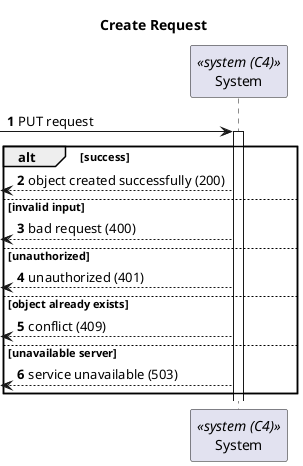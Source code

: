@startuml Process View - Level 1

autonumber
skinparam packageStyle rect

title Create Request

participant "System" as S <<system (C4)>>

-> S:PUT request

activate S

alt success

  <-- S: object created successfully (200)

else invalid input

  <-- S: bad request (400)

else unauthorized

  <-- S: unauthorized (401)

else object already exists

  <-- S: conflict (409)

else unavailable server

  <-- S: service unavailable (503)

end

@enduml